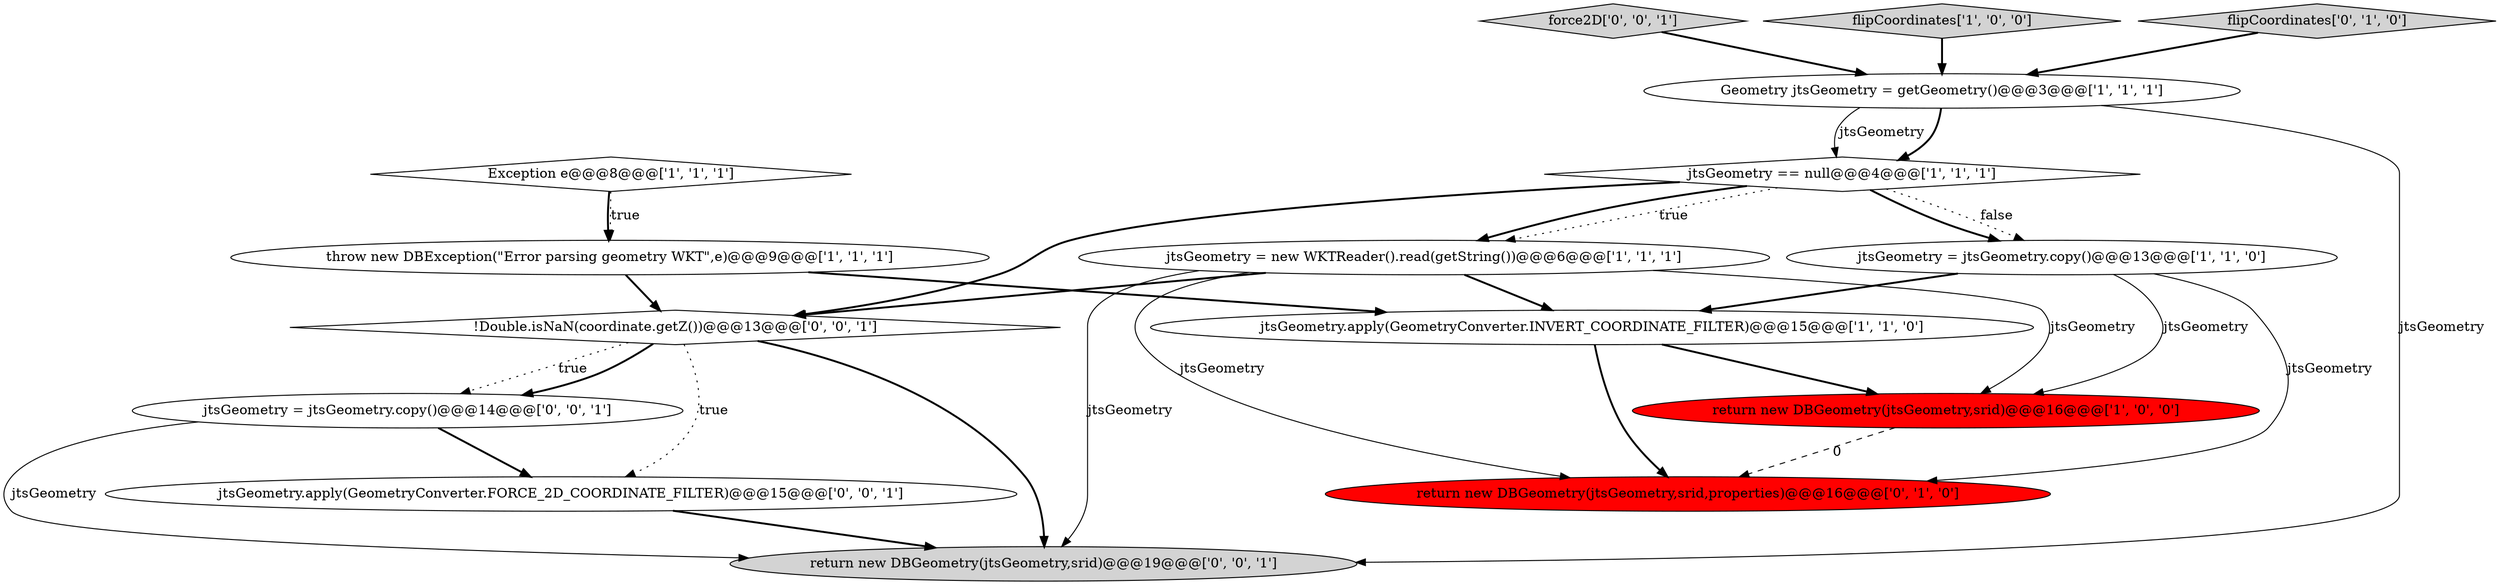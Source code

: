 digraph {
12 [style = filled, label = "jtsGeometry.apply(GeometryConverter.FORCE_2D_COORDINATE_FILTER)@@@15@@@['0', '0', '1']", fillcolor = white, shape = ellipse image = "AAA0AAABBB3BBB"];
0 [style = filled, label = "jtsGeometry == null@@@4@@@['1', '1', '1']", fillcolor = white, shape = diamond image = "AAA0AAABBB1BBB"];
11 [style = filled, label = "return new DBGeometry(jtsGeometry,srid)@@@19@@@['0', '0', '1']", fillcolor = lightgray, shape = ellipse image = "AAA0AAABBB3BBB"];
3 [style = filled, label = "Geometry jtsGeometry = getGeometry()@@@3@@@['1', '1', '1']", fillcolor = white, shape = ellipse image = "AAA0AAABBB1BBB"];
13 [style = filled, label = "!Double.isNaN(coordinate.getZ())@@@13@@@['0', '0', '1']", fillcolor = white, shape = diamond image = "AAA0AAABBB3BBB"];
5 [style = filled, label = "jtsGeometry = new WKTReader().read(getString())@@@6@@@['1', '1', '1']", fillcolor = white, shape = ellipse image = "AAA0AAABBB1BBB"];
8 [style = filled, label = "jtsGeometry.apply(GeometryConverter.INVERT_COORDINATE_FILTER)@@@15@@@['1', '1', '0']", fillcolor = white, shape = ellipse image = "AAA0AAABBB1BBB"];
4 [style = filled, label = "jtsGeometry = jtsGeometry.copy()@@@13@@@['1', '1', '0']", fillcolor = white, shape = ellipse image = "AAA0AAABBB1BBB"];
9 [style = filled, label = "return new DBGeometry(jtsGeometry,srid,properties)@@@16@@@['0', '1', '0']", fillcolor = red, shape = ellipse image = "AAA1AAABBB2BBB"];
15 [style = filled, label = "force2D['0', '0', '1']", fillcolor = lightgray, shape = diamond image = "AAA0AAABBB3BBB"];
1 [style = filled, label = "return new DBGeometry(jtsGeometry,srid)@@@16@@@['1', '0', '0']", fillcolor = red, shape = ellipse image = "AAA1AAABBB1BBB"];
6 [style = filled, label = "flipCoordinates['1', '0', '0']", fillcolor = lightgray, shape = diamond image = "AAA0AAABBB1BBB"];
7 [style = filled, label = "Exception e@@@8@@@['1', '1', '1']", fillcolor = white, shape = diamond image = "AAA0AAABBB1BBB"];
14 [style = filled, label = "jtsGeometry = jtsGeometry.copy()@@@14@@@['0', '0', '1']", fillcolor = white, shape = ellipse image = "AAA0AAABBB3BBB"];
2 [style = filled, label = "throw new DBException(\"Error parsing geometry WKT\",e)@@@9@@@['1', '1', '1']", fillcolor = white, shape = ellipse image = "AAA0AAABBB1BBB"];
10 [style = filled, label = "flipCoordinates['0', '1', '0']", fillcolor = lightgray, shape = diamond image = "AAA0AAABBB2BBB"];
6->3 [style = bold, label=""];
5->8 [style = bold, label=""];
7->2 [style = dotted, label="true"];
0->5 [style = dotted, label="true"];
0->13 [style = bold, label=""];
13->12 [style = dotted, label="true"];
5->11 [style = solid, label="jtsGeometry"];
4->1 [style = solid, label="jtsGeometry"];
12->11 [style = bold, label=""];
0->4 [style = dotted, label="false"];
3->11 [style = solid, label="jtsGeometry"];
10->3 [style = bold, label=""];
1->9 [style = dashed, label="0"];
4->9 [style = solid, label="jtsGeometry"];
14->11 [style = solid, label="jtsGeometry"];
15->3 [style = bold, label=""];
13->11 [style = bold, label=""];
3->0 [style = bold, label=""];
3->0 [style = solid, label="jtsGeometry"];
2->13 [style = bold, label=""];
8->1 [style = bold, label=""];
0->4 [style = bold, label=""];
7->2 [style = bold, label=""];
5->13 [style = bold, label=""];
14->12 [style = bold, label=""];
8->9 [style = bold, label=""];
5->1 [style = solid, label="jtsGeometry"];
4->8 [style = bold, label=""];
13->14 [style = dotted, label="true"];
5->9 [style = solid, label="jtsGeometry"];
13->14 [style = bold, label=""];
2->8 [style = bold, label=""];
0->5 [style = bold, label=""];
}
